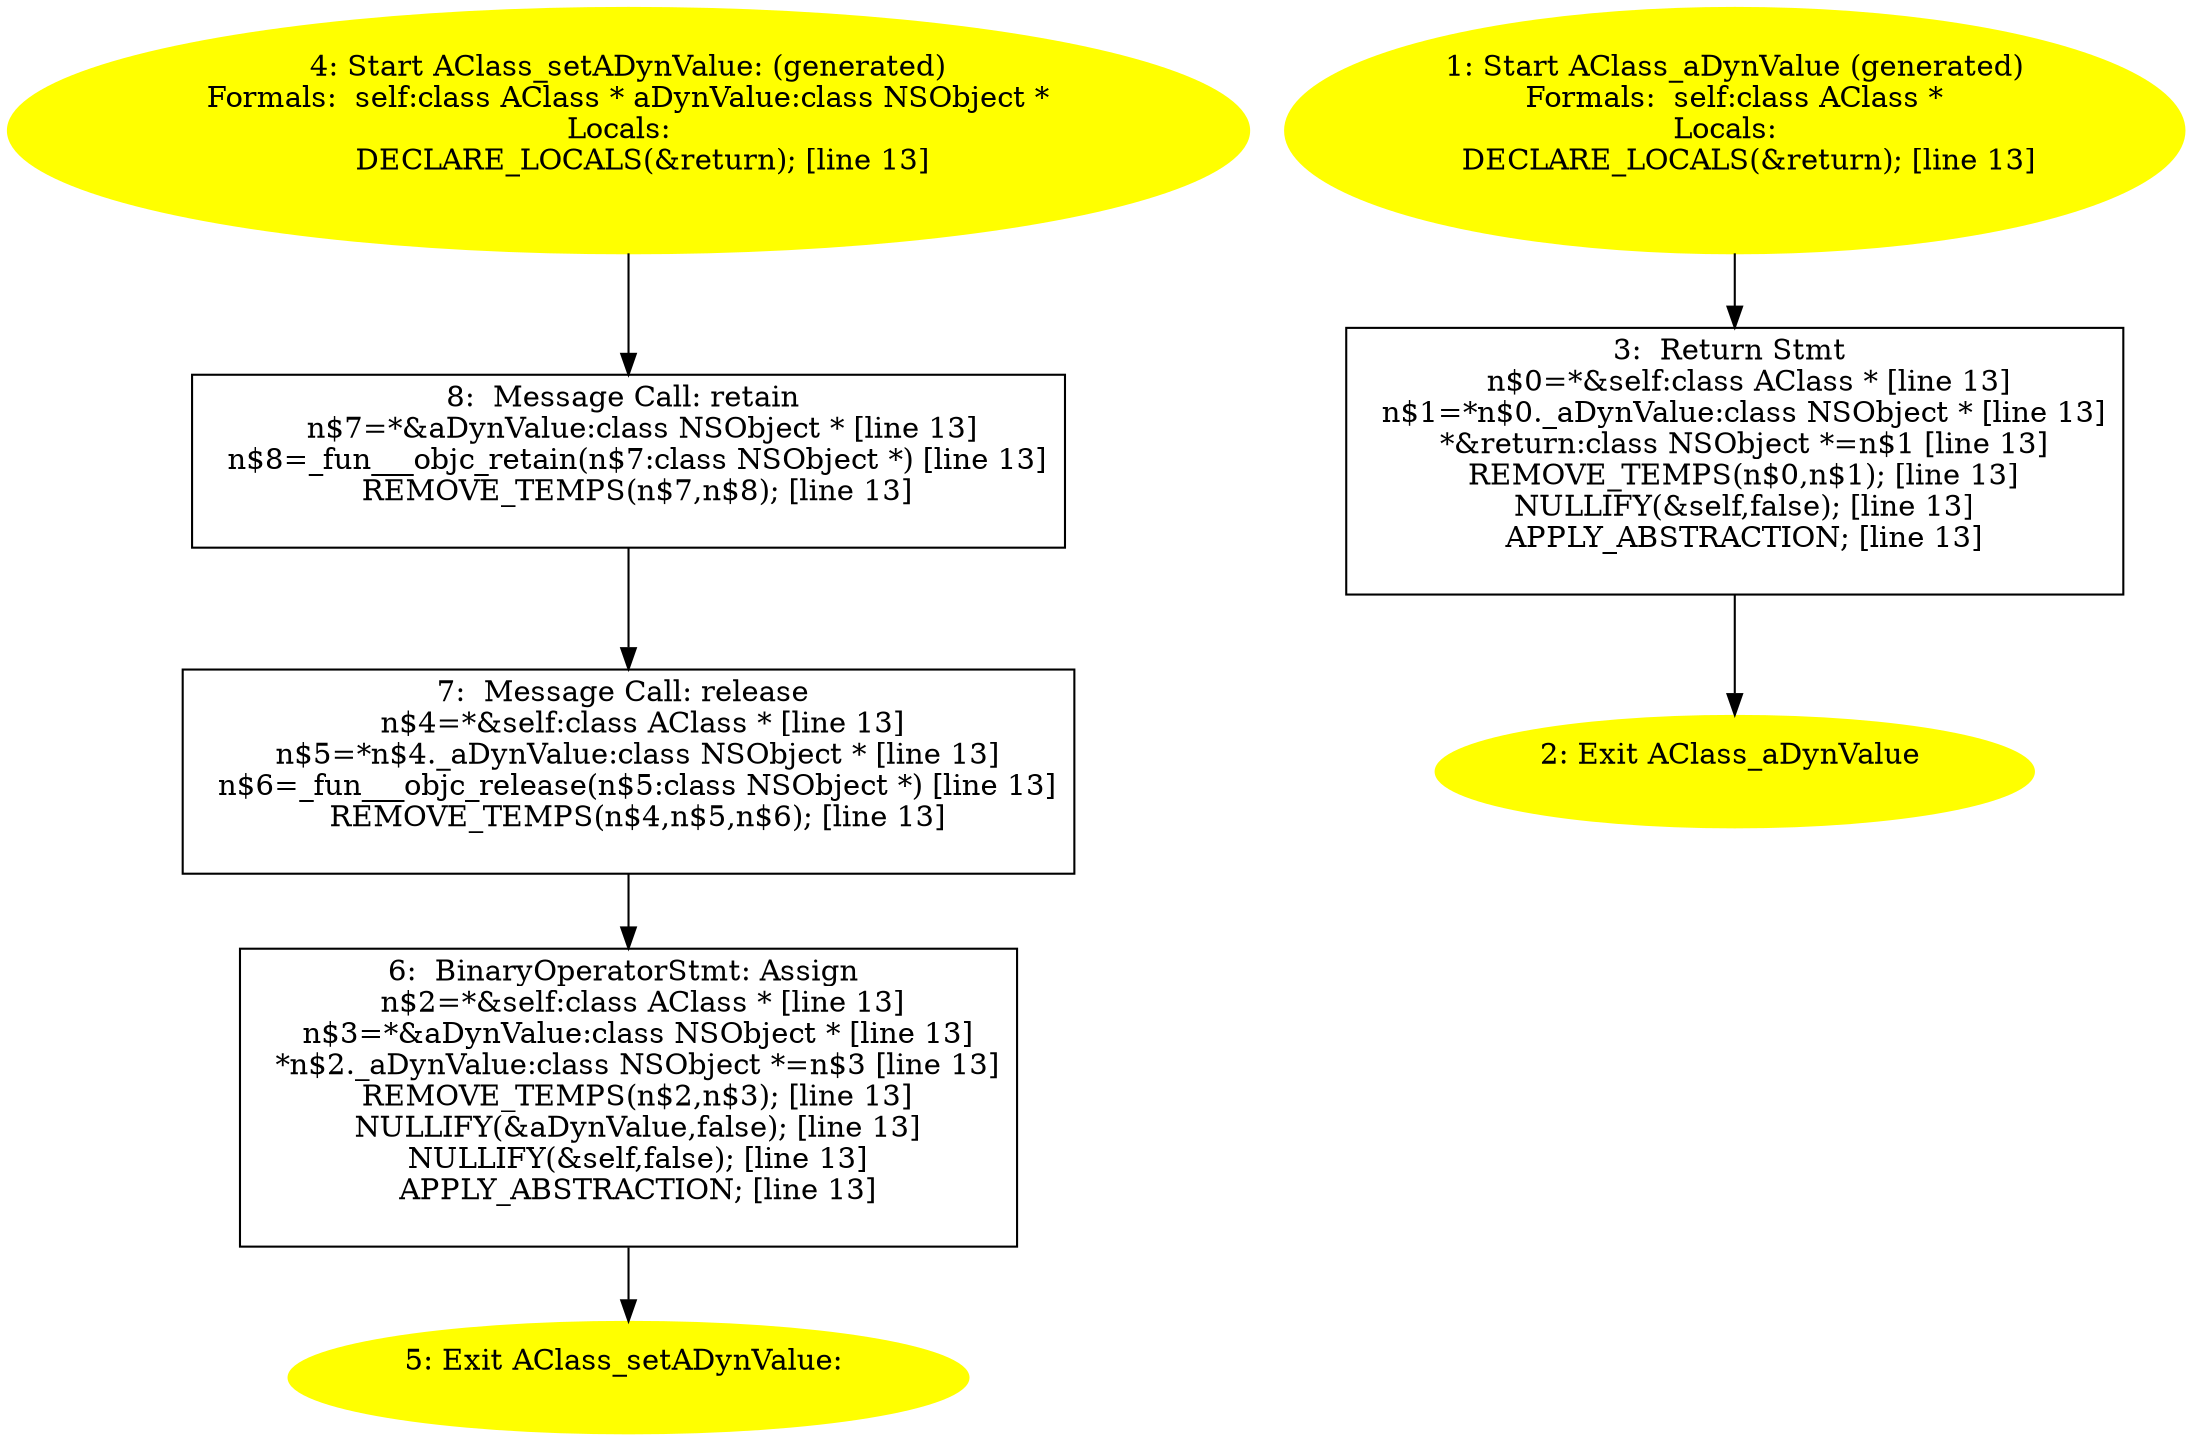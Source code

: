 digraph iCFG {
8 [label="8:  Message Call: retain \n   n$7=*&aDynValue:class NSObject * [line 13]\n  n$8=_fun___objc_retain(n$7:class NSObject *) [line 13]\n  REMOVE_TEMPS(n$7,n$8); [line 13]\n " shape="box"]
	

	 8 -> 7 ;
7 [label="7:  Message Call: release \n   n$4=*&self:class AClass * [line 13]\n  n$5=*n$4._aDynValue:class NSObject * [line 13]\n  n$6=_fun___objc_release(n$5:class NSObject *) [line 13]\n  REMOVE_TEMPS(n$4,n$5,n$6); [line 13]\n " shape="box"]
	

	 7 -> 6 ;
6 [label="6:  BinaryOperatorStmt: Assign \n   n$2=*&self:class AClass * [line 13]\n  n$3=*&aDynValue:class NSObject * [line 13]\n  *n$2._aDynValue:class NSObject *=n$3 [line 13]\n  REMOVE_TEMPS(n$2,n$3); [line 13]\n  NULLIFY(&aDynValue,false); [line 13]\n  NULLIFY(&self,false); [line 13]\n  APPLY_ABSTRACTION; [line 13]\n " shape="box"]
	

	 6 -> 5 ;
5 [label="5: Exit AClass_setADynValue: \n  " color=yellow style=filled]
	

4 [label="4: Start AClass_setADynValue: (generated)\nFormals:  self:class AClass * aDynValue:class NSObject *\nLocals:  \n   DECLARE_LOCALS(&return); [line 13]\n " color=yellow style=filled]
	

	 4 -> 8 ;
3 [label="3:  Return Stmt \n   n$0=*&self:class AClass * [line 13]\n  n$1=*n$0._aDynValue:class NSObject * [line 13]\n  *&return:class NSObject *=n$1 [line 13]\n  REMOVE_TEMPS(n$0,n$1); [line 13]\n  NULLIFY(&self,false); [line 13]\n  APPLY_ABSTRACTION; [line 13]\n " shape="box"]
	

	 3 -> 2 ;
2 [label="2: Exit AClass_aDynValue \n  " color=yellow style=filled]
	

1 [label="1: Start AClass_aDynValue (generated)\nFormals:  self:class AClass *\nLocals:  \n   DECLARE_LOCALS(&return); [line 13]\n " color=yellow style=filled]
	

	 1 -> 3 ;
}
